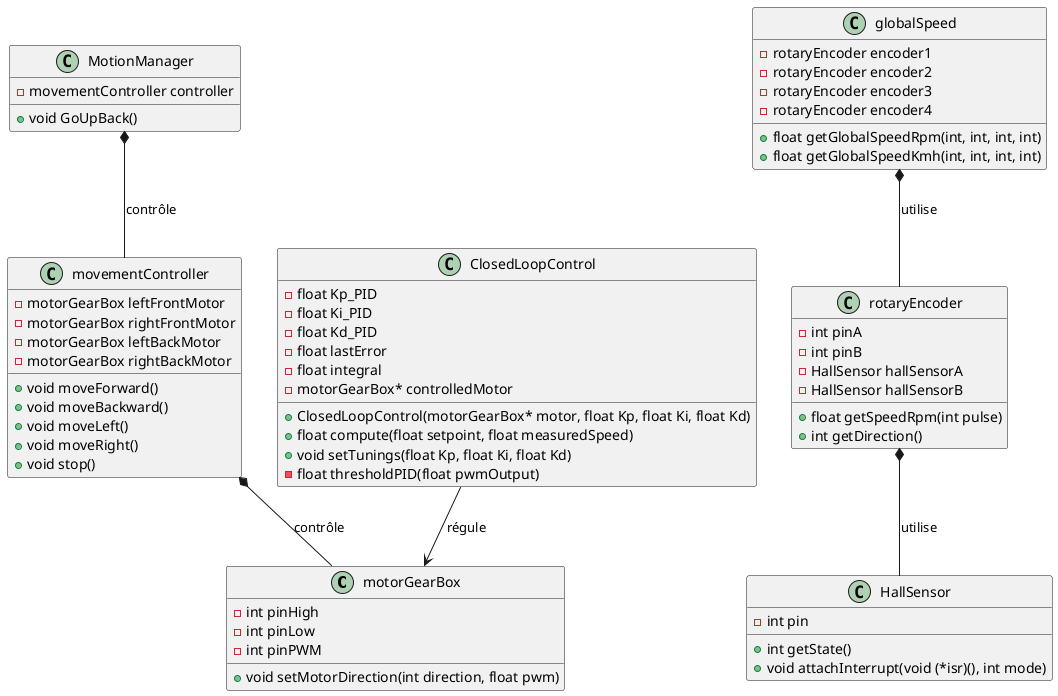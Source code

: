 @startuml

class motorGearBox {
    - int pinHigh
    - int pinLow
    - int pinPWM
    + void setMotorDirection(int direction, float pwm)
}

class HallSensor {
    - int pin
    + int getState()
    + void attachInterrupt(void (*isr)(), int mode)
}

class rotaryEncoder {
    - int pinA
    - int pinB
    + float getSpeedRpm(int pulse)
    + int getDirection()
    - HallSensor hallSensorA
    - HallSensor hallSensorB
}

class globalSpeed {
    + float getGlobalSpeedRpm(int, int, int, int)
    + float getGlobalSpeedKmh(int, int, int, int)
    - rotaryEncoder encoder1
    - rotaryEncoder encoder2
    - rotaryEncoder encoder3
    - rotaryEncoder encoder4
}

class movementController {
    + void moveForward()
    + void moveBackward()
    + void moveLeft()
    + void moveRight()
    + void stop()
    - motorGearBox leftFrontMotor
    - motorGearBox rightFrontMotor
    - motorGearBox leftBackMotor
    - motorGearBox rightBackMotor
}

class MotionManager {
    + void GoUpBack()
    - movementController controller
}

class ClosedLoopControl {
    - float Kp_PID
    - float Ki_PID
    - float Kd_PID
    - float lastError
    - float integral
    - motorGearBox* controlledMotor
    + ClosedLoopControl(motorGearBox* motor, float Kp, float Ki, float Kd)
    + float compute(float setpoint, float measuredSpeed)
    + void setTunings(float Kp, float Ki, float Kd)
    - float thresholdPID(float pwmOutput)
}

rotaryEncoder *-- HallSensor : utilise
globalSpeed *-- rotaryEncoder : utilise
movementController *-- motorGearBox : contrôle
MotionManager *-- movementController : contrôle
ClosedLoopControl --> motorGearBox : régule

@enduml